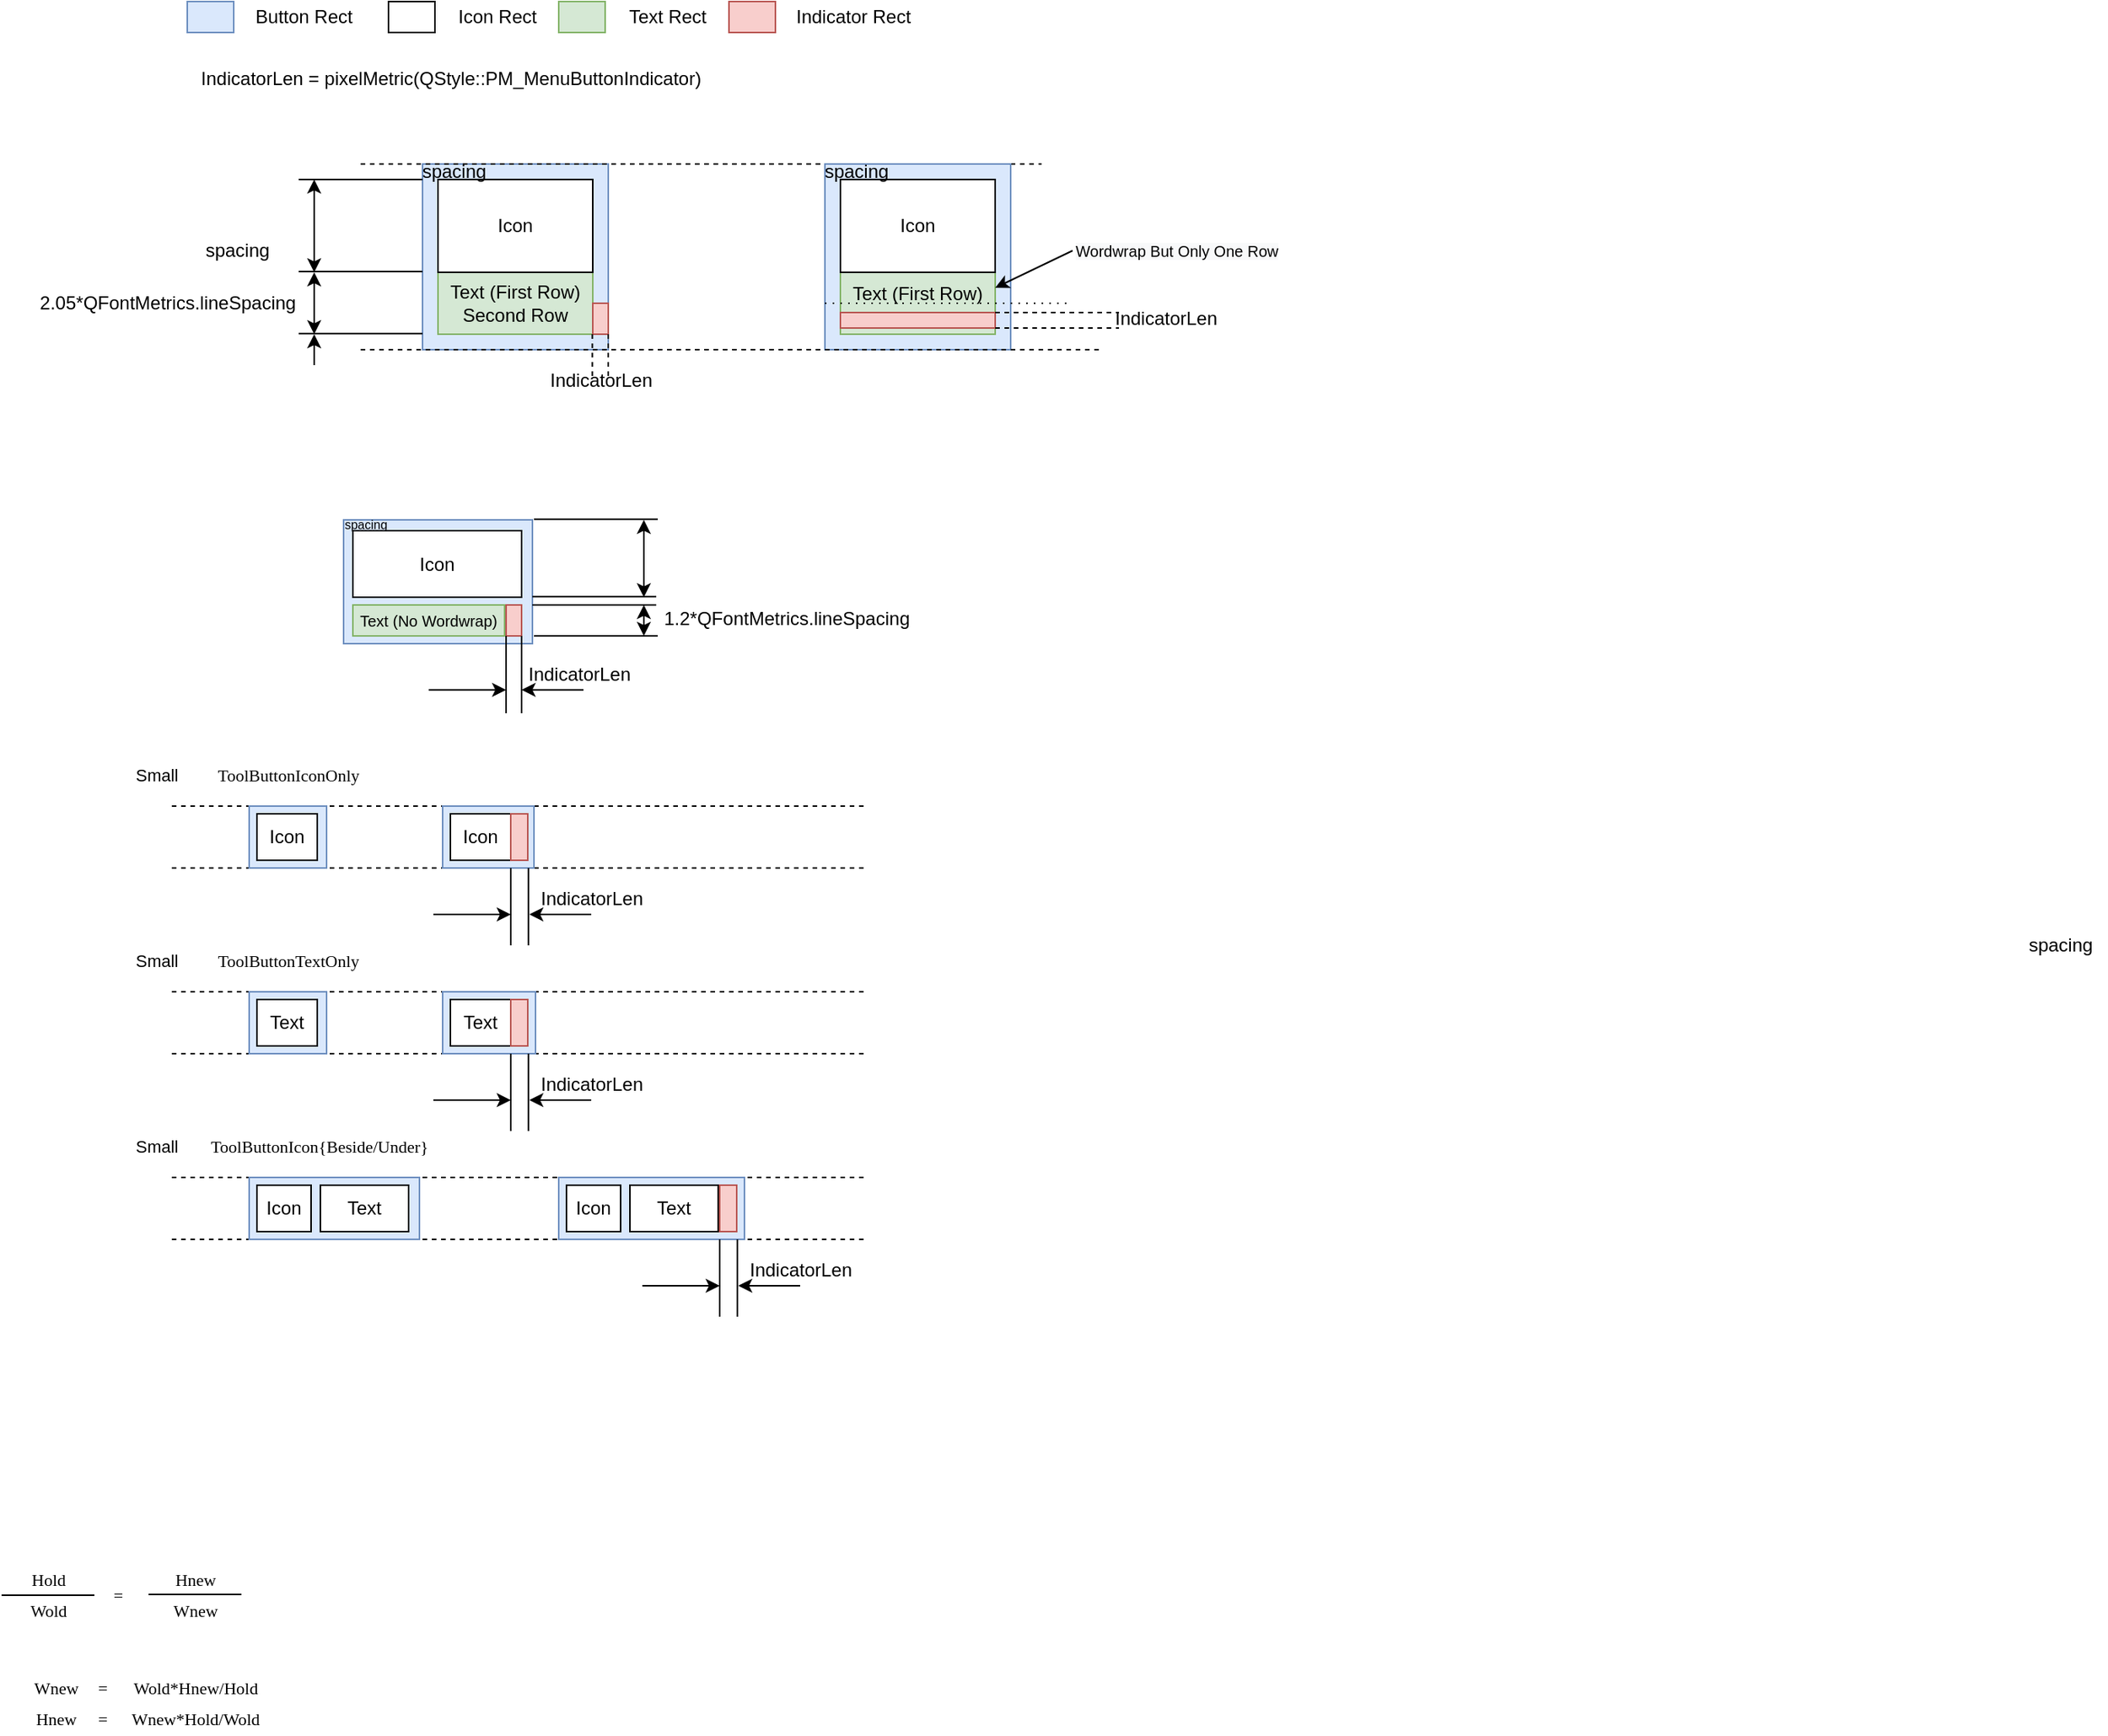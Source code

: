 <mxfile version="19.0.3" type="device"><diagram id="yGERRYrwaGF77KkQtr55" name="RibbonToolButton"><mxGraphModel dx="1234" dy="804" grid="1" gridSize="10" guides="1" tooltips="1" connect="1" arrows="1" fold="1" page="1" pageScale="1" pageWidth="827" pageHeight="1169" math="0" shadow="0"><root><mxCell id="0"/><mxCell id="1" parent="0"/><mxCell id="_17szMrFEjPF7ajPkcm--23" value="" style="rounded=0;whiteSpace=wrap;html=1;fillColor=#dae8fc;strokeColor=#6c8ebf;" parent="1" vertex="1"><mxGeometry x="170" y="40" width="30" height="20" as="geometry"/></mxCell><mxCell id="_17szMrFEjPF7ajPkcm--24" value="Button Rect" style="text;html=1;align=center;verticalAlign=middle;resizable=0;points=[];autosize=1;strokeColor=none;fillColor=none;" parent="1" vertex="1"><mxGeometry x="205" y="40" width="80" height="20" as="geometry"/></mxCell><mxCell id="_17szMrFEjPF7ajPkcm--25" value="" style="rounded=0;whiteSpace=wrap;html=1;" parent="1" vertex="1"><mxGeometry x="300" y="40" width="30" height="20" as="geometry"/></mxCell><mxCell id="_17szMrFEjPF7ajPkcm--26" value="Icon Rect" style="text;html=1;align=center;verticalAlign=middle;resizable=0;points=[];autosize=1;strokeColor=none;fillColor=none;" parent="1" vertex="1"><mxGeometry x="335" y="40" width="70" height="20" as="geometry"/></mxCell><mxCell id="_17szMrFEjPF7ajPkcm--27" value="" style="rounded=0;whiteSpace=wrap;html=1;fillColor=#d5e8d4;strokeColor=#82b366;" parent="1" vertex="1"><mxGeometry x="410" y="40" width="30" height="20" as="geometry"/></mxCell><mxCell id="_17szMrFEjPF7ajPkcm--28" value="Text Rect" style="text;html=1;align=center;verticalAlign=middle;resizable=0;points=[];autosize=1;strokeColor=none;fillColor=none;" parent="1" vertex="1"><mxGeometry x="445" y="40" width="70" height="20" as="geometry"/></mxCell><mxCell id="_17szMrFEjPF7ajPkcm--29" value="" style="rounded=0;whiteSpace=wrap;html=1;fillColor=#f8cecc;strokeColor=#b85450;" parent="1" vertex="1"><mxGeometry x="520" y="40" width="30" height="20" as="geometry"/></mxCell><mxCell id="_17szMrFEjPF7ajPkcm--30" value="&lt;span style=&quot;background-color: initial;&quot;&gt;Indicator&lt;/span&gt;&amp;nbsp;Rect" style="text;html=1;align=center;verticalAlign=middle;resizable=0;points=[];autosize=1;strokeColor=none;fillColor=none;fontColor=#000000;" parent="1" vertex="1"><mxGeometry x="555" y="40" width="90" height="20" as="geometry"/></mxCell><mxCell id="_17szMrFEjPF7ajPkcm--41" value="&lt;span style=&quot;background-color: initial;&quot;&gt;IndicatorLen =&amp;nbsp;&lt;/span&gt;pixelMetric(QStyle::PM_MenuButtonIndicator)" style="text;html=1;align=center;verticalAlign=middle;resizable=0;points=[];autosize=1;strokeColor=none;fillColor=none;fontColor=#000000;" parent="1" vertex="1"><mxGeometry x="170" y="80" width="340" height="20" as="geometry"/></mxCell><mxCell id="CbYH0flfwPLEqlWyl38f-1" value="" style="endArrow=none;dashed=1;html=1;rounded=0;" parent="1" edge="1"><mxGeometry width="50" height="50" relative="1" as="geometry"><mxPoint x="160.0" y="560" as="sourcePoint"/><mxPoint x="610" y="560" as="targetPoint"/></mxGeometry></mxCell><mxCell id="CbYH0flfwPLEqlWyl38f-2" value="" style="endArrow=none;dashed=1;html=1;rounded=0;" parent="1" edge="1"><mxGeometry width="50" height="50" relative="1" as="geometry"><mxPoint x="160.0" y="600" as="sourcePoint"/><mxPoint x="610" y="600" as="targetPoint"/></mxGeometry></mxCell><mxCell id="CbYH0flfwPLEqlWyl38f-3" value="" style="rounded=0;whiteSpace=wrap;html=1;fillColor=#dae8fc;strokeColor=#6c8ebf;" parent="1" vertex="1"><mxGeometry x="210" y="560" width="50" height="40" as="geometry"/></mxCell><mxCell id="CbYH0flfwPLEqlWyl38f-4" value="Icon" style="rounded=0;whiteSpace=wrap;html=1;" parent="1" vertex="1"><mxGeometry x="215" y="565" width="39" height="30" as="geometry"/></mxCell><mxCell id="CbYH0flfwPLEqlWyl38f-5" value="Small" style="text;html=1;align=center;verticalAlign=middle;resizable=0;points=[];autosize=1;strokeColor=none;fillColor=none;fontSize=11;" parent="1" vertex="1"><mxGeometry x="130" y="530" width="40" height="20" as="geometry"/></mxCell><mxCell id="CbYH0flfwPLEqlWyl38f-7" value="&lt;pre style=&quot;margin-top: 0px; margin-bottom: 0px;&quot;&gt;&lt;span style=&quot;&quot;&gt;&lt;font face=&quot;微软雅黑&quot;&gt;ToolButtonIconOnly&lt;/font&gt;&lt;/span&gt;&lt;/pre&gt;" style="text;html=1;align=center;verticalAlign=middle;resizable=0;points=[];autosize=1;strokeColor=none;fillColor=none;fontSize=11;fontColor=#000000;fontStyle=0" parent="1" vertex="1"><mxGeometry x="174.5" y="530" width="120" height="20" as="geometry"/></mxCell><mxCell id="CbYH0flfwPLEqlWyl38f-8" value="" style="rounded=0;whiteSpace=wrap;html=1;fillColor=#dae8fc;strokeColor=#6c8ebf;" parent="1" vertex="1"><mxGeometry x="335" y="560" width="59" height="40" as="geometry"/></mxCell><mxCell id="CbYH0flfwPLEqlWyl38f-9" value="Icon" style="rounded=0;whiteSpace=wrap;html=1;" parent="1" vertex="1"><mxGeometry x="340" y="565" width="39" height="30" as="geometry"/></mxCell><mxCell id="CbYH0flfwPLEqlWyl38f-10" value="" style="rounded=0;whiteSpace=wrap;html=1;fillColor=#f8cecc;strokeColor=#b85450;" parent="1" vertex="1"><mxGeometry x="379" y="565" width="11" height="30" as="geometry"/></mxCell><mxCell id="CbYH0flfwPLEqlWyl38f-11" value="" style="endArrow=none;html=1;rounded=0;fontColor=#000000;entryX=0;entryY=1;entryDx=0;entryDy=0;" parent="1" edge="1"><mxGeometry width="50" height="50" relative="1" as="geometry"><mxPoint x="379" y="650" as="sourcePoint"/><mxPoint x="379" y="600" as="targetPoint"/></mxGeometry></mxCell><mxCell id="CbYH0flfwPLEqlWyl38f-12" value="" style="endArrow=none;html=1;rounded=0;fontColor=#000000;entryX=0;entryY=1;entryDx=0;entryDy=0;" parent="1" edge="1"><mxGeometry width="50" height="50" relative="1" as="geometry"><mxPoint x="390.41" y="650" as="sourcePoint"/><mxPoint x="390.41" y="600" as="targetPoint"/></mxGeometry></mxCell><mxCell id="CbYH0flfwPLEqlWyl38f-13" value="" style="endArrow=classic;html=1;rounded=0;fontColor=#000000;" parent="1" edge="1"><mxGeometry width="50" height="50" relative="1" as="geometry"><mxPoint x="329" y="630" as="sourcePoint"/><mxPoint x="379" y="630" as="targetPoint"/></mxGeometry></mxCell><mxCell id="CbYH0flfwPLEqlWyl38f-14" value="" style="endArrow=classic;html=1;rounded=0;fontColor=#000000;" parent="1" edge="1"><mxGeometry width="50" height="50" relative="1" as="geometry"><mxPoint x="431" y="630" as="sourcePoint"/><mxPoint x="391" y="630" as="targetPoint"/></mxGeometry></mxCell><mxCell id="CbYH0flfwPLEqlWyl38f-15" value="IndicatorLen" style="text;html=1;align=center;verticalAlign=middle;resizable=0;points=[];autosize=1;strokeColor=none;fillColor=none;fontColor=#000000;" parent="1" vertex="1"><mxGeometry x="391" y="610" width="80" height="20" as="geometry"/></mxCell><mxCell id="CbYH0flfwPLEqlWyl38f-16" value="Hold" style="text;html=1;align=center;verticalAlign=middle;resizable=0;points=[];autosize=1;strokeColor=none;fillColor=none;fontSize=11;fontFamily=微软雅黑;fontColor=#000000;" parent="1" vertex="1"><mxGeometry x="60" y="1050" width="40" height="20" as="geometry"/></mxCell><mxCell id="CbYH0flfwPLEqlWyl38f-17" value="Wold" style="text;html=1;align=center;verticalAlign=middle;resizable=0;points=[];autosize=1;strokeColor=none;fillColor=none;fontSize=11;fontFamily=微软雅黑;fontColor=#000000;" parent="1" vertex="1"><mxGeometry x="60" y="1070" width="40" height="20" as="geometry"/></mxCell><mxCell id="CbYH0flfwPLEqlWyl38f-18" value="Hnew" style="text;html=1;align=center;verticalAlign=middle;resizable=0;points=[];autosize=1;strokeColor=none;fillColor=none;fontSize=11;fontFamily=微软雅黑;fontColor=#000000;" parent="1" vertex="1"><mxGeometry x="150" y="1050" width="50" height="20" as="geometry"/></mxCell><mxCell id="CbYH0flfwPLEqlWyl38f-19" value="Wnew" style="text;html=1;align=center;verticalAlign=middle;resizable=0;points=[];autosize=1;strokeColor=none;fillColor=none;fontSize=11;fontFamily=微软雅黑;fontColor=#000000;" parent="1" vertex="1"><mxGeometry x="150" y="1070" width="50" height="20" as="geometry"/></mxCell><mxCell id="CbYH0flfwPLEqlWyl38f-20" value="" style="endArrow=none;html=1;rounded=0;fontFamily=微软雅黑;fontSize=11;fontColor=#000000;" parent="1" edge="1"><mxGeometry width="50" height="50" relative="1" as="geometry"><mxPoint x="50" y="1070" as="sourcePoint"/><mxPoint x="110" y="1070" as="targetPoint"/></mxGeometry></mxCell><mxCell id="CbYH0flfwPLEqlWyl38f-22" value="" style="endArrow=none;html=1;rounded=0;fontFamily=微软雅黑;fontSize=11;fontColor=#000000;" parent="1" edge="1"><mxGeometry width="50" height="50" relative="1" as="geometry"><mxPoint x="145" y="1069.52" as="sourcePoint"/><mxPoint x="205" y="1069.52" as="targetPoint"/></mxGeometry></mxCell><mxCell id="CbYH0flfwPLEqlWyl38f-23" value="=" style="text;html=1;align=center;verticalAlign=middle;resizable=0;points=[];autosize=1;strokeColor=none;fillColor=none;fontSize=11;fontFamily=微软雅黑;fontColor=#000000;" parent="1" vertex="1"><mxGeometry x="115" y="1060" width="20" height="20" as="geometry"/></mxCell><mxCell id="CbYH0flfwPLEqlWyl38f-24" value="Wnew" style="text;html=1;align=center;verticalAlign=middle;resizable=0;points=[];autosize=1;strokeColor=none;fillColor=none;fontSize=11;fontFamily=微软雅黑;fontColor=#000000;" parent="1" vertex="1"><mxGeometry x="60" y="1120" width="50" height="20" as="geometry"/></mxCell><mxCell id="CbYH0flfwPLEqlWyl38f-25" value="=" style="text;html=1;align=center;verticalAlign=middle;resizable=0;points=[];autosize=1;strokeColor=none;fillColor=none;fontSize=11;fontFamily=微软雅黑;fontColor=#000000;" parent="1" vertex="1"><mxGeometry x="105" y="1120" width="20" height="20" as="geometry"/></mxCell><mxCell id="CbYH0flfwPLEqlWyl38f-26" value="Wold*Hnew/Hold" style="text;html=1;align=center;verticalAlign=middle;resizable=0;points=[];autosize=1;strokeColor=none;fillColor=none;fontSize=11;fontFamily=微软雅黑;fontColor=#000000;" parent="1" vertex="1"><mxGeometry x="120" y="1120" width="110" height="20" as="geometry"/></mxCell><mxCell id="CbYH0flfwPLEqlWyl38f-27" value="Hnew" style="text;html=1;align=center;verticalAlign=middle;resizable=0;points=[];autosize=1;strokeColor=none;fillColor=none;fontSize=11;fontFamily=微软雅黑;fontColor=#000000;" parent="1" vertex="1"><mxGeometry x="60" y="1140" width="50" height="20" as="geometry"/></mxCell><mxCell id="CbYH0flfwPLEqlWyl38f-28" value="=" style="text;html=1;align=center;verticalAlign=middle;resizable=0;points=[];autosize=1;strokeColor=none;fillColor=none;fontSize=11;fontFamily=微软雅黑;fontColor=#000000;" parent="1" vertex="1"><mxGeometry x="105" y="1140" width="20" height="20" as="geometry"/></mxCell><mxCell id="CbYH0flfwPLEqlWyl38f-29" value="Wnew*Hold/Wold" style="text;html=1;align=center;verticalAlign=middle;resizable=0;points=[];autosize=1;strokeColor=none;fillColor=none;fontSize=11;fontFamily=微软雅黑;fontColor=#000000;" parent="1" vertex="1"><mxGeometry x="120" y="1140" width="110" height="20" as="geometry"/></mxCell><mxCell id="CbYH0flfwPLEqlWyl38f-30" value="" style="endArrow=none;dashed=1;html=1;rounded=0;" parent="1" edge="1"><mxGeometry width="50" height="50" relative="1" as="geometry"><mxPoint x="160.0" y="680" as="sourcePoint"/><mxPoint x="610" y="680" as="targetPoint"/></mxGeometry></mxCell><mxCell id="CbYH0flfwPLEqlWyl38f-31" value="" style="endArrow=none;dashed=1;html=1;rounded=0;" parent="1" edge="1"><mxGeometry width="50" height="50" relative="1" as="geometry"><mxPoint x="160.0" y="720" as="sourcePoint"/><mxPoint x="610" y="720" as="targetPoint"/></mxGeometry></mxCell><mxCell id="CbYH0flfwPLEqlWyl38f-32" value="" style="rounded=0;whiteSpace=wrap;html=1;fillColor=#dae8fc;strokeColor=#6c8ebf;" parent="1" vertex="1"><mxGeometry x="210" y="680" width="50" height="40" as="geometry"/></mxCell><mxCell id="CbYH0flfwPLEqlWyl38f-33" value="Text" style="rounded=0;whiteSpace=wrap;html=1;" parent="1" vertex="1"><mxGeometry x="215" y="685" width="39" height="30" as="geometry"/></mxCell><mxCell id="CbYH0flfwPLEqlWyl38f-34" value="Small" style="text;html=1;align=center;verticalAlign=middle;resizable=0;points=[];autosize=1;strokeColor=none;fillColor=none;fontSize=11;" parent="1" vertex="1"><mxGeometry x="130" y="650" width="40" height="20" as="geometry"/></mxCell><mxCell id="CbYH0flfwPLEqlWyl38f-35" value="&lt;pre style=&quot;margin-top: 0px; margin-bottom: 0px;&quot;&gt;&lt;span style=&quot;&quot;&gt;&lt;font face=&quot;微软雅黑&quot;&gt;ToolButtonTextOnly&lt;/font&gt;&lt;/span&gt;&lt;/pre&gt;" style="text;html=1;align=center;verticalAlign=middle;resizable=0;points=[];autosize=1;strokeColor=none;fillColor=none;fontSize=11;fontColor=#000000;fontStyle=0" parent="1" vertex="1"><mxGeometry x="174.5" y="650" width="120" height="20" as="geometry"/></mxCell><mxCell id="CbYH0flfwPLEqlWyl38f-36" value="" style="rounded=0;whiteSpace=wrap;html=1;fillColor=#dae8fc;strokeColor=#6c8ebf;" parent="1" vertex="1"><mxGeometry x="335" y="680" width="60" height="40" as="geometry"/></mxCell><mxCell id="CbYH0flfwPLEqlWyl38f-37" value="Text" style="rounded=0;whiteSpace=wrap;html=1;" parent="1" vertex="1"><mxGeometry x="340" y="685" width="39" height="30" as="geometry"/></mxCell><mxCell id="CbYH0flfwPLEqlWyl38f-38" value="" style="rounded=0;whiteSpace=wrap;html=1;fillColor=#f8cecc;strokeColor=#b85450;" parent="1" vertex="1"><mxGeometry x="379" y="685" width="11" height="30" as="geometry"/></mxCell><mxCell id="CbYH0flfwPLEqlWyl38f-39" value="" style="endArrow=none;html=1;rounded=0;fontColor=#000000;entryX=0;entryY=1;entryDx=0;entryDy=0;" parent="1" edge="1"><mxGeometry width="50" height="50" relative="1" as="geometry"><mxPoint x="379" y="770" as="sourcePoint"/><mxPoint x="379" y="720" as="targetPoint"/></mxGeometry></mxCell><mxCell id="CbYH0flfwPLEqlWyl38f-40" value="" style="endArrow=none;html=1;rounded=0;fontColor=#000000;entryX=0;entryY=1;entryDx=0;entryDy=0;" parent="1" edge="1"><mxGeometry width="50" height="50" relative="1" as="geometry"><mxPoint x="390.41" y="770" as="sourcePoint"/><mxPoint x="390.41" y="720" as="targetPoint"/></mxGeometry></mxCell><mxCell id="CbYH0flfwPLEqlWyl38f-41" value="" style="endArrow=classic;html=1;rounded=0;fontColor=#000000;" parent="1" edge="1"><mxGeometry width="50" height="50" relative="1" as="geometry"><mxPoint x="329" y="750" as="sourcePoint"/><mxPoint x="379" y="750" as="targetPoint"/></mxGeometry></mxCell><mxCell id="CbYH0flfwPLEqlWyl38f-42" value="" style="endArrow=classic;html=1;rounded=0;fontColor=#000000;" parent="1" edge="1"><mxGeometry width="50" height="50" relative="1" as="geometry"><mxPoint x="431" y="750" as="sourcePoint"/><mxPoint x="391" y="750" as="targetPoint"/></mxGeometry></mxCell><mxCell id="CbYH0flfwPLEqlWyl38f-43" value="IndicatorLen" style="text;html=1;align=center;verticalAlign=middle;resizable=0;points=[];autosize=1;strokeColor=none;fillColor=none;fontColor=#000000;" parent="1" vertex="1"><mxGeometry x="391" y="730" width="80" height="20" as="geometry"/></mxCell><mxCell id="CbYH0flfwPLEqlWyl38f-44" value="" style="endArrow=none;dashed=1;html=1;rounded=0;" parent="1" edge="1"><mxGeometry width="50" height="50" relative="1" as="geometry"><mxPoint x="160.0" y="800" as="sourcePoint"/><mxPoint x="610" y="800" as="targetPoint"/></mxGeometry></mxCell><mxCell id="CbYH0flfwPLEqlWyl38f-45" value="" style="endArrow=none;dashed=1;html=1;rounded=0;" parent="1" edge="1"><mxGeometry width="50" height="50" relative="1" as="geometry"><mxPoint x="160.0" y="840" as="sourcePoint"/><mxPoint x="610" y="840" as="targetPoint"/></mxGeometry></mxCell><mxCell id="CbYH0flfwPLEqlWyl38f-46" value="" style="rounded=0;whiteSpace=wrap;html=1;fillColor=#dae8fc;strokeColor=#6c8ebf;" parent="1" vertex="1"><mxGeometry x="210" y="800" width="110" height="40" as="geometry"/></mxCell><mxCell id="CbYH0flfwPLEqlWyl38f-47" value="Icon" style="rounded=0;whiteSpace=wrap;html=1;" parent="1" vertex="1"><mxGeometry x="215" y="805" width="35" height="30" as="geometry"/></mxCell><mxCell id="CbYH0flfwPLEqlWyl38f-48" value="Small" style="text;html=1;align=center;verticalAlign=middle;resizable=0;points=[];autosize=1;strokeColor=none;fillColor=none;fontSize=11;" parent="1" vertex="1"><mxGeometry x="130" y="770" width="40" height="20" as="geometry"/></mxCell><mxCell id="CbYH0flfwPLEqlWyl38f-49" value="&lt;pre style=&quot;margin-top: 0px; margin-bottom: 0px;&quot;&gt;&lt;span style=&quot;&quot;&gt;&lt;font face=&quot;微软雅黑&quot;&gt;ToolButtonIcon{Beside/Under}&lt;/font&gt;&lt;/span&gt;&lt;/pre&gt;" style="text;html=1;align=center;verticalAlign=middle;resizable=0;points=[];autosize=1;strokeColor=none;fillColor=none;fontSize=11;fontColor=#000000;fontStyle=0" parent="1" vertex="1"><mxGeometry x="170" y="770" width="170" height="20" as="geometry"/></mxCell><mxCell id="CbYH0flfwPLEqlWyl38f-58" value="Text" style="rounded=0;whiteSpace=wrap;html=1;" parent="1" vertex="1"><mxGeometry x="256" y="805" width="57" height="30" as="geometry"/></mxCell><mxCell id="CbYH0flfwPLEqlWyl38f-59" value="" style="rounded=0;whiteSpace=wrap;html=1;fillColor=#dae8fc;strokeColor=#6c8ebf;" parent="1" vertex="1"><mxGeometry x="410" y="800" width="120" height="40" as="geometry"/></mxCell><mxCell id="CbYH0flfwPLEqlWyl38f-60" value="Icon" style="rounded=0;whiteSpace=wrap;html=1;" parent="1" vertex="1"><mxGeometry x="415" y="805" width="35" height="30" as="geometry"/></mxCell><mxCell id="CbYH0flfwPLEqlWyl38f-61" value="Text" style="rounded=0;whiteSpace=wrap;html=1;" parent="1" vertex="1"><mxGeometry x="456" y="805" width="57" height="30" as="geometry"/></mxCell><mxCell id="CbYH0flfwPLEqlWyl38f-52" value="" style="rounded=0;whiteSpace=wrap;html=1;fillColor=#f8cecc;strokeColor=#b85450;" parent="1" vertex="1"><mxGeometry x="514" y="805" width="11" height="30" as="geometry"/></mxCell><mxCell id="CbYH0flfwPLEqlWyl38f-53" value="" style="endArrow=none;html=1;rounded=0;fontColor=#000000;entryX=0;entryY=1;entryDx=0;entryDy=0;" parent="1" edge="1"><mxGeometry width="50" height="50" relative="1" as="geometry"><mxPoint x="514" y="890" as="sourcePoint"/><mxPoint x="514" y="840" as="targetPoint"/></mxGeometry></mxCell><mxCell id="CbYH0flfwPLEqlWyl38f-54" value="" style="endArrow=none;html=1;rounded=0;fontColor=#000000;entryX=0;entryY=1;entryDx=0;entryDy=0;" parent="1" edge="1"><mxGeometry width="50" height="50" relative="1" as="geometry"><mxPoint x="525.41" y="890" as="sourcePoint"/><mxPoint x="525.41" y="840" as="targetPoint"/></mxGeometry></mxCell><mxCell id="CbYH0flfwPLEqlWyl38f-55" value="" style="endArrow=classic;html=1;rounded=0;fontColor=#000000;" parent="1" edge="1"><mxGeometry width="50" height="50" relative="1" as="geometry"><mxPoint x="464" y="870" as="sourcePoint"/><mxPoint x="514" y="870" as="targetPoint"/></mxGeometry></mxCell><mxCell id="CbYH0flfwPLEqlWyl38f-56" value="" style="endArrow=classic;html=1;rounded=0;fontColor=#000000;" parent="1" edge="1"><mxGeometry width="50" height="50" relative="1" as="geometry"><mxPoint x="566" y="870" as="sourcePoint"/><mxPoint x="526" y="870" as="targetPoint"/></mxGeometry></mxCell><mxCell id="CbYH0flfwPLEqlWyl38f-57" value="IndicatorLen" style="text;html=1;align=center;verticalAlign=middle;resizable=0;points=[];autosize=1;strokeColor=none;fillColor=none;fontColor=#000000;" parent="1" vertex="1"><mxGeometry x="526" y="850" width="80" height="20" as="geometry"/></mxCell><mxCell id="CbYH0flfwPLEqlWyl38f-69" value="spacing" style="text;html=1;align=center;verticalAlign=middle;resizable=0;points=[];autosize=1;strokeColor=none;fillColor=none;fontColor=#000000;" parent="1" vertex="1"><mxGeometry x="1350" y="640" width="60" height="20" as="geometry"/></mxCell><mxCell id="FcbrQA_82Vfe2eKomq4r-2" value="" style="rounded=0;whiteSpace=wrap;html=1;fillColor=#dae8fc;strokeColor=#6c8ebf;" vertex="1" parent="1"><mxGeometry x="322" y="145" width="120" height="120" as="geometry"/></mxCell><mxCell id="FcbrQA_82Vfe2eKomq4r-4" value="Text (First Row)&lt;br&gt;Second Row" style="rounded=0;whiteSpace=wrap;html=1;fillColor=#d5e8d4;strokeColor=#82b366;" vertex="1" parent="1"><mxGeometry x="332" y="215" width="100" height="40" as="geometry"/></mxCell><mxCell id="FcbrQA_82Vfe2eKomq4r-5" value="" style="endArrow=none;dashed=1;html=1;rounded=0;" edge="1" parent="1"><mxGeometry width="50" height="50" relative="1" as="geometry"><mxPoint x="282" y="145" as="sourcePoint"/><mxPoint x="722" y="145" as="targetPoint"/></mxGeometry></mxCell><mxCell id="FcbrQA_82Vfe2eKomq4r-7" value="Icon" style="rounded=0;whiteSpace=wrap;html=1;" vertex="1" parent="1"><mxGeometry x="332" y="155" width="100" height="60" as="geometry"/></mxCell><mxCell id="FcbrQA_82Vfe2eKomq4r-8" value="" style="rounded=0;whiteSpace=wrap;html=1;fillColor=#f8cecc;strokeColor=#b85450;" vertex="1" parent="1"><mxGeometry x="432" y="235" width="10" height="20" as="geometry"/></mxCell><mxCell id="FcbrQA_82Vfe2eKomq4r-11" value="" style="endArrow=none;html=1;rounded=0;fontColor=#000000;entryX=0;entryY=0;entryDx=0;entryDy=0;" edge="1" parent="1"><mxGeometry width="50" height="50" relative="1" as="geometry"><mxPoint x="242" y="254.6" as="sourcePoint"/><mxPoint x="322" y="254.6" as="targetPoint"/></mxGeometry></mxCell><mxCell id="FcbrQA_82Vfe2eKomq4r-12" value="" style="endArrow=classic;html=1;rounded=0;fontColor=#000000;" edge="1" parent="1"><mxGeometry width="50" height="50" relative="1" as="geometry"><mxPoint x="252" y="275" as="sourcePoint"/><mxPoint x="252" y="255" as="targetPoint"/></mxGeometry></mxCell><mxCell id="FcbrQA_82Vfe2eKomq4r-13" value="" style="endArrow=classic;html=1;rounded=0;fontColor=#000000;startArrow=classic;startFill=1;" edge="1" parent="1"><mxGeometry width="50" height="50" relative="1" as="geometry"><mxPoint x="252" y="215" as="sourcePoint"/><mxPoint x="252" y="255" as="targetPoint"/></mxGeometry></mxCell><mxCell id="FcbrQA_82Vfe2eKomq4r-14" value="IndicatorLen" style="text;html=1;align=center;verticalAlign=middle;resizable=0;points=[];autosize=1;strokeColor=none;fillColor=none;fontColor=#000000;" vertex="1" parent="1"><mxGeometry x="397" y="275" width="80" height="20" as="geometry"/></mxCell><mxCell id="FcbrQA_82Vfe2eKomq4r-15" value="" style="endArrow=none;html=1;rounded=0;fontColor=#000000;entryX=0;entryY=0;entryDx=0;entryDy=0;" edge="1" parent="1"><mxGeometry width="50" height="50" relative="1" as="geometry"><mxPoint x="242" y="214.5" as="sourcePoint"/><mxPoint x="322" y="214.5" as="targetPoint"/></mxGeometry></mxCell><mxCell id="FcbrQA_82Vfe2eKomq4r-16" value="2.05*QFontMetrics.lineSpacing" style="text;html=1;align=center;verticalAlign=middle;resizable=0;points=[];autosize=1;strokeColor=none;fillColor=none;fontColor=#000000;" vertex="1" parent="1"><mxGeometry x="67" y="225" width="180" height="20" as="geometry"/></mxCell><mxCell id="FcbrQA_82Vfe2eKomq4r-18" value="" style="endArrow=none;html=1;rounded=0;fontColor=#000000;entryX=0;entryY=0;entryDx=0;entryDy=0;" edge="1" parent="1"><mxGeometry width="50" height="50" relative="1" as="geometry"><mxPoint x="242" y="155" as="sourcePoint"/><mxPoint x="322" y="155" as="targetPoint"/></mxGeometry></mxCell><mxCell id="FcbrQA_82Vfe2eKomq4r-19" value="" style="endArrow=classic;html=1;rounded=0;fontColor=#000000;startArrow=classic;startFill=1;" edge="1" parent="1"><mxGeometry width="50" height="50" relative="1" as="geometry"><mxPoint x="252" y="155" as="sourcePoint"/><mxPoint x="252" y="215" as="targetPoint"/></mxGeometry></mxCell><mxCell id="FcbrQA_82Vfe2eKomq4r-20" value="spacing" style="text;html=1;align=center;verticalAlign=middle;resizable=0;points=[];autosize=1;strokeColor=none;fillColor=none;fontColor=#000000;" vertex="1" parent="1"><mxGeometry x="172" y="191" width="60" height="20" as="geometry"/></mxCell><mxCell id="FcbrQA_82Vfe2eKomq4r-21" value="spacing" style="text;html=1;align=center;verticalAlign=middle;resizable=0;points=[];autosize=1;strokeColor=none;fillColor=none;fontColor=#000000;" vertex="1" parent="1"><mxGeometry x="312" y="140" width="60" height="20" as="geometry"/></mxCell><mxCell id="FcbrQA_82Vfe2eKomq4r-42" value="" style="rounded=0;whiteSpace=wrap;html=1;fillColor=#dae8fc;strokeColor=#6c8ebf;" vertex="1" parent="1"><mxGeometry x="582" y="145" width="120" height="120" as="geometry"/></mxCell><mxCell id="FcbrQA_82Vfe2eKomq4r-43" value="Text (First Row)&lt;br&gt;" style="rounded=0;whiteSpace=wrap;html=1;fillColor=#d5e8d4;strokeColor=#82b366;verticalAlign=top;" vertex="1" parent="1"><mxGeometry x="592" y="215" width="100" height="40" as="geometry"/></mxCell><mxCell id="FcbrQA_82Vfe2eKomq4r-44" value="Icon" style="rounded=0;whiteSpace=wrap;html=1;" vertex="1" parent="1"><mxGeometry x="592" y="155" width="100" height="60" as="geometry"/></mxCell><mxCell id="FcbrQA_82Vfe2eKomq4r-46" value="spacing" style="text;html=1;align=center;verticalAlign=middle;resizable=0;points=[];autosize=1;strokeColor=none;fillColor=none;fontColor=#000000;" vertex="1" parent="1"><mxGeometry x="572" y="140" width="60" height="20" as="geometry"/></mxCell><mxCell id="FcbrQA_82Vfe2eKomq4r-45" value="" style="rounded=0;whiteSpace=wrap;html=1;fillColor=#f8cecc;strokeColor=#b85450;" vertex="1" parent="1"><mxGeometry x="592" y="241" width="100" height="10" as="geometry"/></mxCell><mxCell id="FcbrQA_82Vfe2eKomq4r-48" value="" style="endArrow=none;dashed=1;html=1;rounded=0;" edge="1" parent="1"><mxGeometry width="50" height="50" relative="1" as="geometry"><mxPoint x="282" y="265" as="sourcePoint"/><mxPoint x="762" y="265" as="targetPoint"/></mxGeometry></mxCell><mxCell id="FcbrQA_82Vfe2eKomq4r-49" value="" style="endArrow=none;dashed=1;html=1;rounded=0;" edge="1" parent="1"><mxGeometry width="50" height="50" relative="1" as="geometry"><mxPoint x="692" y="241" as="sourcePoint"/><mxPoint x="772" y="241" as="targetPoint"/></mxGeometry></mxCell><mxCell id="FcbrQA_82Vfe2eKomq4r-50" value="" style="endArrow=none;dashed=1;html=1;rounded=0;" edge="1" parent="1"><mxGeometry width="50" height="50" relative="1" as="geometry"><mxPoint x="692" y="251" as="sourcePoint"/><mxPoint x="772" y="251" as="targetPoint"/></mxGeometry></mxCell><mxCell id="FcbrQA_82Vfe2eKomq4r-51" value="IndicatorLen" style="text;html=1;align=center;verticalAlign=middle;resizable=0;points=[];autosize=1;strokeColor=none;fillColor=none;fontColor=#000000;" vertex="1" parent="1"><mxGeometry x="762" y="235" width="80" height="20" as="geometry"/></mxCell><mxCell id="FcbrQA_82Vfe2eKomq4r-52" value="" style="endArrow=none;dashed=1;html=1;rounded=0;" edge="1" parent="1"><mxGeometry width="50" height="50" relative="1" as="geometry"><mxPoint x="431.72" y="255" as="sourcePoint"/><mxPoint x="431.72" y="285" as="targetPoint"/></mxGeometry></mxCell><mxCell id="FcbrQA_82Vfe2eKomq4r-53" value="" style="endArrow=none;dashed=1;html=1;rounded=0;" edge="1" parent="1"><mxGeometry width="50" height="50" relative="1" as="geometry"><mxPoint x="442" y="255" as="sourcePoint"/><mxPoint x="442" y="285" as="targetPoint"/></mxGeometry></mxCell><mxCell id="FcbrQA_82Vfe2eKomq4r-57" style="rounded=0;orthogonalLoop=1;jettySize=auto;html=1;exitX=0;exitY=0.5;exitDx=0;exitDy=0;entryX=1;entryY=0.25;entryDx=0;entryDy=0;" edge="1" parent="1" source="FcbrQA_82Vfe2eKomq4r-54" target="FcbrQA_82Vfe2eKomq4r-43"><mxGeometry relative="1" as="geometry"/></mxCell><mxCell id="FcbrQA_82Vfe2eKomq4r-54" value="&lt;span style=&quot;color: rgb(0, 0, 0); font-family: Helvetica; font-size: 10px; font-style: normal; font-variant-ligatures: normal; font-variant-caps: normal; font-weight: 400; letter-spacing: normal; orphans: 2; text-align: center; text-indent: 0px; text-transform: none; widows: 2; word-spacing: 0px; -webkit-text-stroke-width: 0px; background-color: rgb(248, 249, 250); text-decoration-thickness: initial; text-decoration-style: initial; text-decoration-color: initial; float: none; display: inline !important;&quot;&gt;Wordwrap But Only One Row&lt;/span&gt;" style="text;whiteSpace=wrap;html=1;verticalAlign=middle;" vertex="1" parent="1"><mxGeometry x="742" y="191" width="160" height="20" as="geometry"/></mxCell><mxCell id="FcbrQA_82Vfe2eKomq4r-56" value="" style="endArrow=none;dashed=1;html=1;rounded=0;dashPattern=1 4;exitX=0;exitY=0.75;exitDx=0;exitDy=0;" edge="1" parent="1" source="FcbrQA_82Vfe2eKomq4r-42"><mxGeometry width="50" height="50" relative="1" as="geometry"><mxPoint x="692" y="235" as="sourcePoint"/><mxPoint x="742" y="235" as="targetPoint"/></mxGeometry></mxCell><mxCell id="FcbrQA_82Vfe2eKomq4r-58" value="" style="rounded=0;whiteSpace=wrap;html=1;fillColor=#dae8fc;strokeColor=#6c8ebf;" vertex="1" parent="1"><mxGeometry x="271" y="375" width="122" height="80" as="geometry"/></mxCell><mxCell id="FcbrQA_82Vfe2eKomq4r-59" value="Icon" style="rounded=0;whiteSpace=wrap;html=1;" vertex="1" parent="1"><mxGeometry x="277" y="382" width="109" height="43" as="geometry"/></mxCell><mxCell id="FcbrQA_82Vfe2eKomq4r-60" value="" style="rounded=0;whiteSpace=wrap;html=1;fillColor=#f8cecc;strokeColor=#b85450;" vertex="1" parent="1"><mxGeometry x="376" y="430" width="10" height="20" as="geometry"/></mxCell><mxCell id="FcbrQA_82Vfe2eKomq4r-61" value="Text (No Wordwrap)" style="rounded=0;whiteSpace=wrap;html=1;fillColor=#d5e8d4;strokeColor=#82b366;fontSize=10;" vertex="1" parent="1"><mxGeometry x="277" y="430" width="98" height="20" as="geometry"/></mxCell><mxCell id="FcbrQA_82Vfe2eKomq4r-62" value="" style="endArrow=none;html=1;rounded=0;fontColor=#000000;entryX=0;entryY=0;entryDx=0;entryDy=0;" edge="1" parent="1"><mxGeometry width="50" height="50" relative="1" as="geometry"><mxPoint x="394" y="450" as="sourcePoint"/><mxPoint x="474" y="450" as="targetPoint"/></mxGeometry></mxCell><mxCell id="FcbrQA_82Vfe2eKomq4r-63" value="" style="endArrow=none;html=1;rounded=0;fontColor=#000000;entryX=0;entryY=0;entryDx=0;entryDy=0;" edge="1" parent="1"><mxGeometry width="50" height="50" relative="1" as="geometry"><mxPoint x="393.0" y="424.62" as="sourcePoint"/><mxPoint x="473.0" y="424.62" as="targetPoint"/></mxGeometry></mxCell><mxCell id="FcbrQA_82Vfe2eKomq4r-64" value="" style="endArrow=none;html=1;rounded=0;fontColor=#000000;entryX=0;entryY=0;entryDx=0;entryDy=0;" edge="1" parent="1"><mxGeometry width="50" height="50" relative="1" as="geometry"><mxPoint x="394" y="374.66" as="sourcePoint"/><mxPoint x="474" y="374.66" as="targetPoint"/></mxGeometry></mxCell><mxCell id="FcbrQA_82Vfe2eKomq4r-65" value="" style="endArrow=classic;html=1;rounded=0;fontColor=#000000;startArrow=classic;startFill=1;" edge="1" parent="1"><mxGeometry width="50" height="50" relative="1" as="geometry"><mxPoint x="465" y="375" as="sourcePoint"/><mxPoint x="465" y="425" as="targetPoint"/></mxGeometry></mxCell><mxCell id="FcbrQA_82Vfe2eKomq4r-66" value="" style="endArrow=classic;html=1;rounded=0;fontColor=#000000;startArrow=classic;startFill=1;" edge="1" parent="1"><mxGeometry width="50" height="50" relative="1" as="geometry"><mxPoint x="465" y="430" as="sourcePoint"/><mxPoint x="465" y="450" as="targetPoint"/></mxGeometry></mxCell><mxCell id="FcbrQA_82Vfe2eKomq4r-67" value="1.2*QFontMetrics.lineSpacing" style="text;html=1;align=center;verticalAlign=middle;resizable=0;points=[];autosize=1;strokeColor=none;fillColor=none;fontColor=#000000;" vertex="1" parent="1"><mxGeometry x="472" y="429" width="170" height="20" as="geometry"/></mxCell><mxCell id="FcbrQA_82Vfe2eKomq4r-68" value="" style="endArrow=none;html=1;rounded=0;fontColor=#000000;entryX=0;entryY=1;entryDx=0;entryDy=0;" edge="1" parent="1"><mxGeometry width="50" height="50" relative="1" as="geometry"><mxPoint x="376" y="500" as="sourcePoint"/><mxPoint x="376" y="450" as="targetPoint"/></mxGeometry></mxCell><mxCell id="FcbrQA_82Vfe2eKomq4r-69" value="" style="endArrow=none;html=1;rounded=0;fontColor=#000000;entryX=0;entryY=1;entryDx=0;entryDy=0;" edge="1" parent="1"><mxGeometry width="50" height="50" relative="1" as="geometry"><mxPoint x="386" y="500" as="sourcePoint"/><mxPoint x="386" y="450" as="targetPoint"/></mxGeometry></mxCell><mxCell id="FcbrQA_82Vfe2eKomq4r-70" value="" style="endArrow=classic;html=1;rounded=0;fontColor=#000000;" edge="1" parent="1"><mxGeometry width="50" height="50" relative="1" as="geometry"><mxPoint x="326" y="484.87" as="sourcePoint"/><mxPoint x="376" y="484.87" as="targetPoint"/></mxGeometry></mxCell><mxCell id="FcbrQA_82Vfe2eKomq4r-71" value="" style="endArrow=classic;html=1;rounded=0;fontColor=#000000;" edge="1" parent="1"><mxGeometry width="50" height="50" relative="1" as="geometry"><mxPoint x="426" y="484.87" as="sourcePoint"/><mxPoint x="386" y="484.87" as="targetPoint"/></mxGeometry></mxCell><mxCell id="FcbrQA_82Vfe2eKomq4r-72" value="IndicatorLen" style="text;html=1;align=center;verticalAlign=middle;resizable=0;points=[];autosize=1;strokeColor=none;fillColor=none;fontColor=#000000;" vertex="1" parent="1"><mxGeometry x="383" y="465" width="80" height="20" as="geometry"/></mxCell><mxCell id="FcbrQA_82Vfe2eKomq4r-73" value="spacing" style="text;html=1;align=center;verticalAlign=middle;resizable=0;points=[];autosize=1;strokeColor=none;fillColor=none;fontColor=#000000;fontSize=8;" vertex="1" parent="1"><mxGeometry x="265" y="368" width="40" height="20" as="geometry"/></mxCell><mxCell id="FcbrQA_82Vfe2eKomq4r-74" value="" style="endArrow=none;html=1;rounded=0;fontColor=#000000;entryX=0;entryY=0;entryDx=0;entryDy=0;" edge="1" parent="1"><mxGeometry width="50" height="50" relative="1" as="geometry"><mxPoint x="393.0" y="430" as="sourcePoint"/><mxPoint x="473.0" y="430" as="targetPoint"/></mxGeometry></mxCell></root></mxGraphModel></diagram></mxfile>